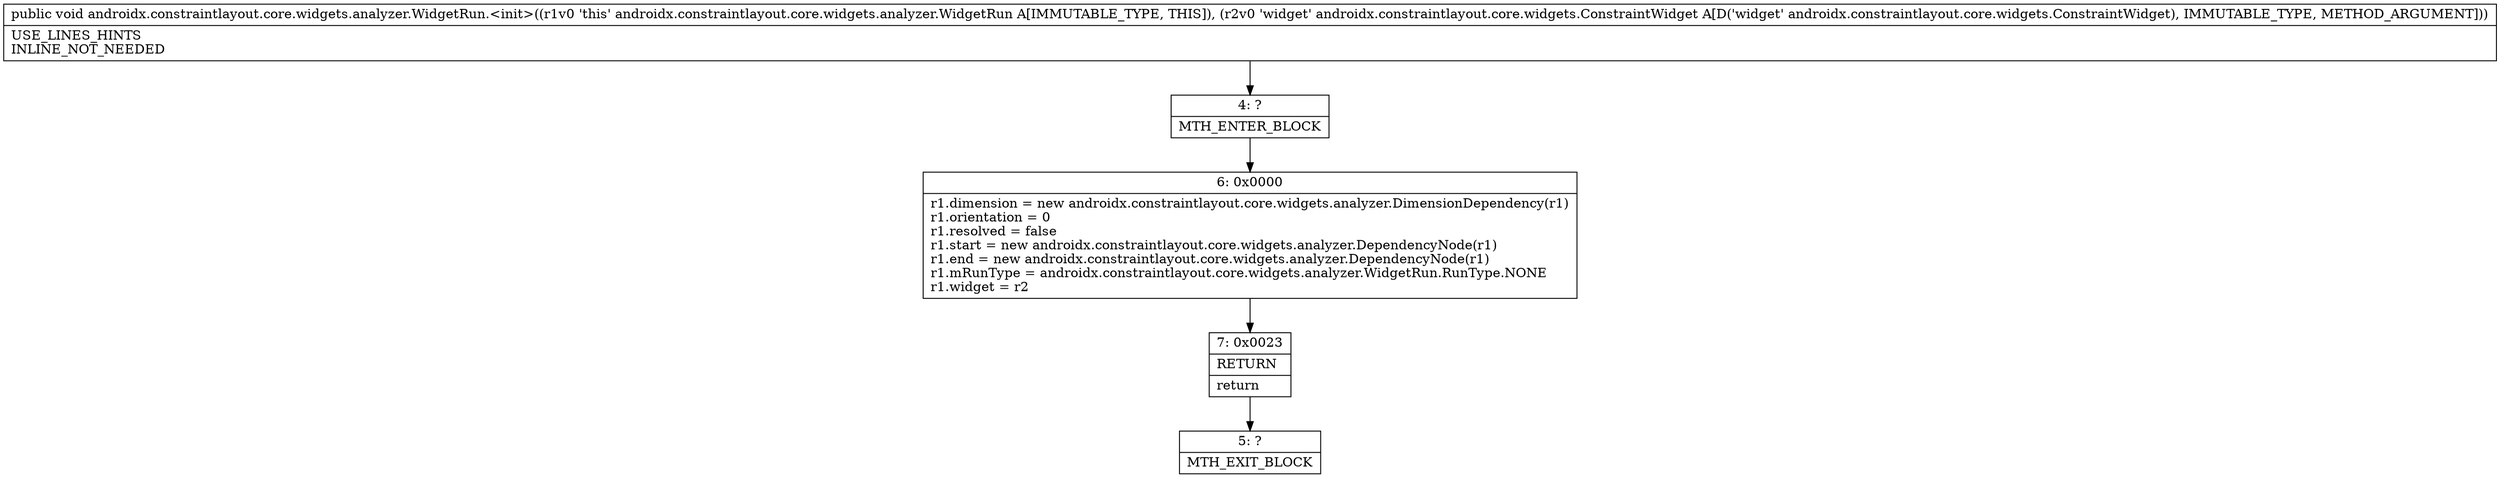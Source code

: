 digraph "CFG forandroidx.constraintlayout.core.widgets.analyzer.WidgetRun.\<init\>(Landroidx\/constraintlayout\/core\/widgets\/ConstraintWidget;)V" {
Node_4 [shape=record,label="{4\:\ ?|MTH_ENTER_BLOCK\l}"];
Node_6 [shape=record,label="{6\:\ 0x0000|r1.dimension = new androidx.constraintlayout.core.widgets.analyzer.DimensionDependency(r1)\lr1.orientation = 0\lr1.resolved = false\lr1.start = new androidx.constraintlayout.core.widgets.analyzer.DependencyNode(r1)\lr1.end = new androidx.constraintlayout.core.widgets.analyzer.DependencyNode(r1)\lr1.mRunType = androidx.constraintlayout.core.widgets.analyzer.WidgetRun.RunType.NONE\lr1.widget = r2\l}"];
Node_7 [shape=record,label="{7\:\ 0x0023|RETURN\l|return\l}"];
Node_5 [shape=record,label="{5\:\ ?|MTH_EXIT_BLOCK\l}"];
MethodNode[shape=record,label="{public void androidx.constraintlayout.core.widgets.analyzer.WidgetRun.\<init\>((r1v0 'this' androidx.constraintlayout.core.widgets.analyzer.WidgetRun A[IMMUTABLE_TYPE, THIS]), (r2v0 'widget' androidx.constraintlayout.core.widgets.ConstraintWidget A[D('widget' androidx.constraintlayout.core.widgets.ConstraintWidget), IMMUTABLE_TYPE, METHOD_ARGUMENT]))  | USE_LINES_HINTS\lINLINE_NOT_NEEDED\l}"];
MethodNode -> Node_4;Node_4 -> Node_6;
Node_6 -> Node_7;
Node_7 -> Node_5;
}

